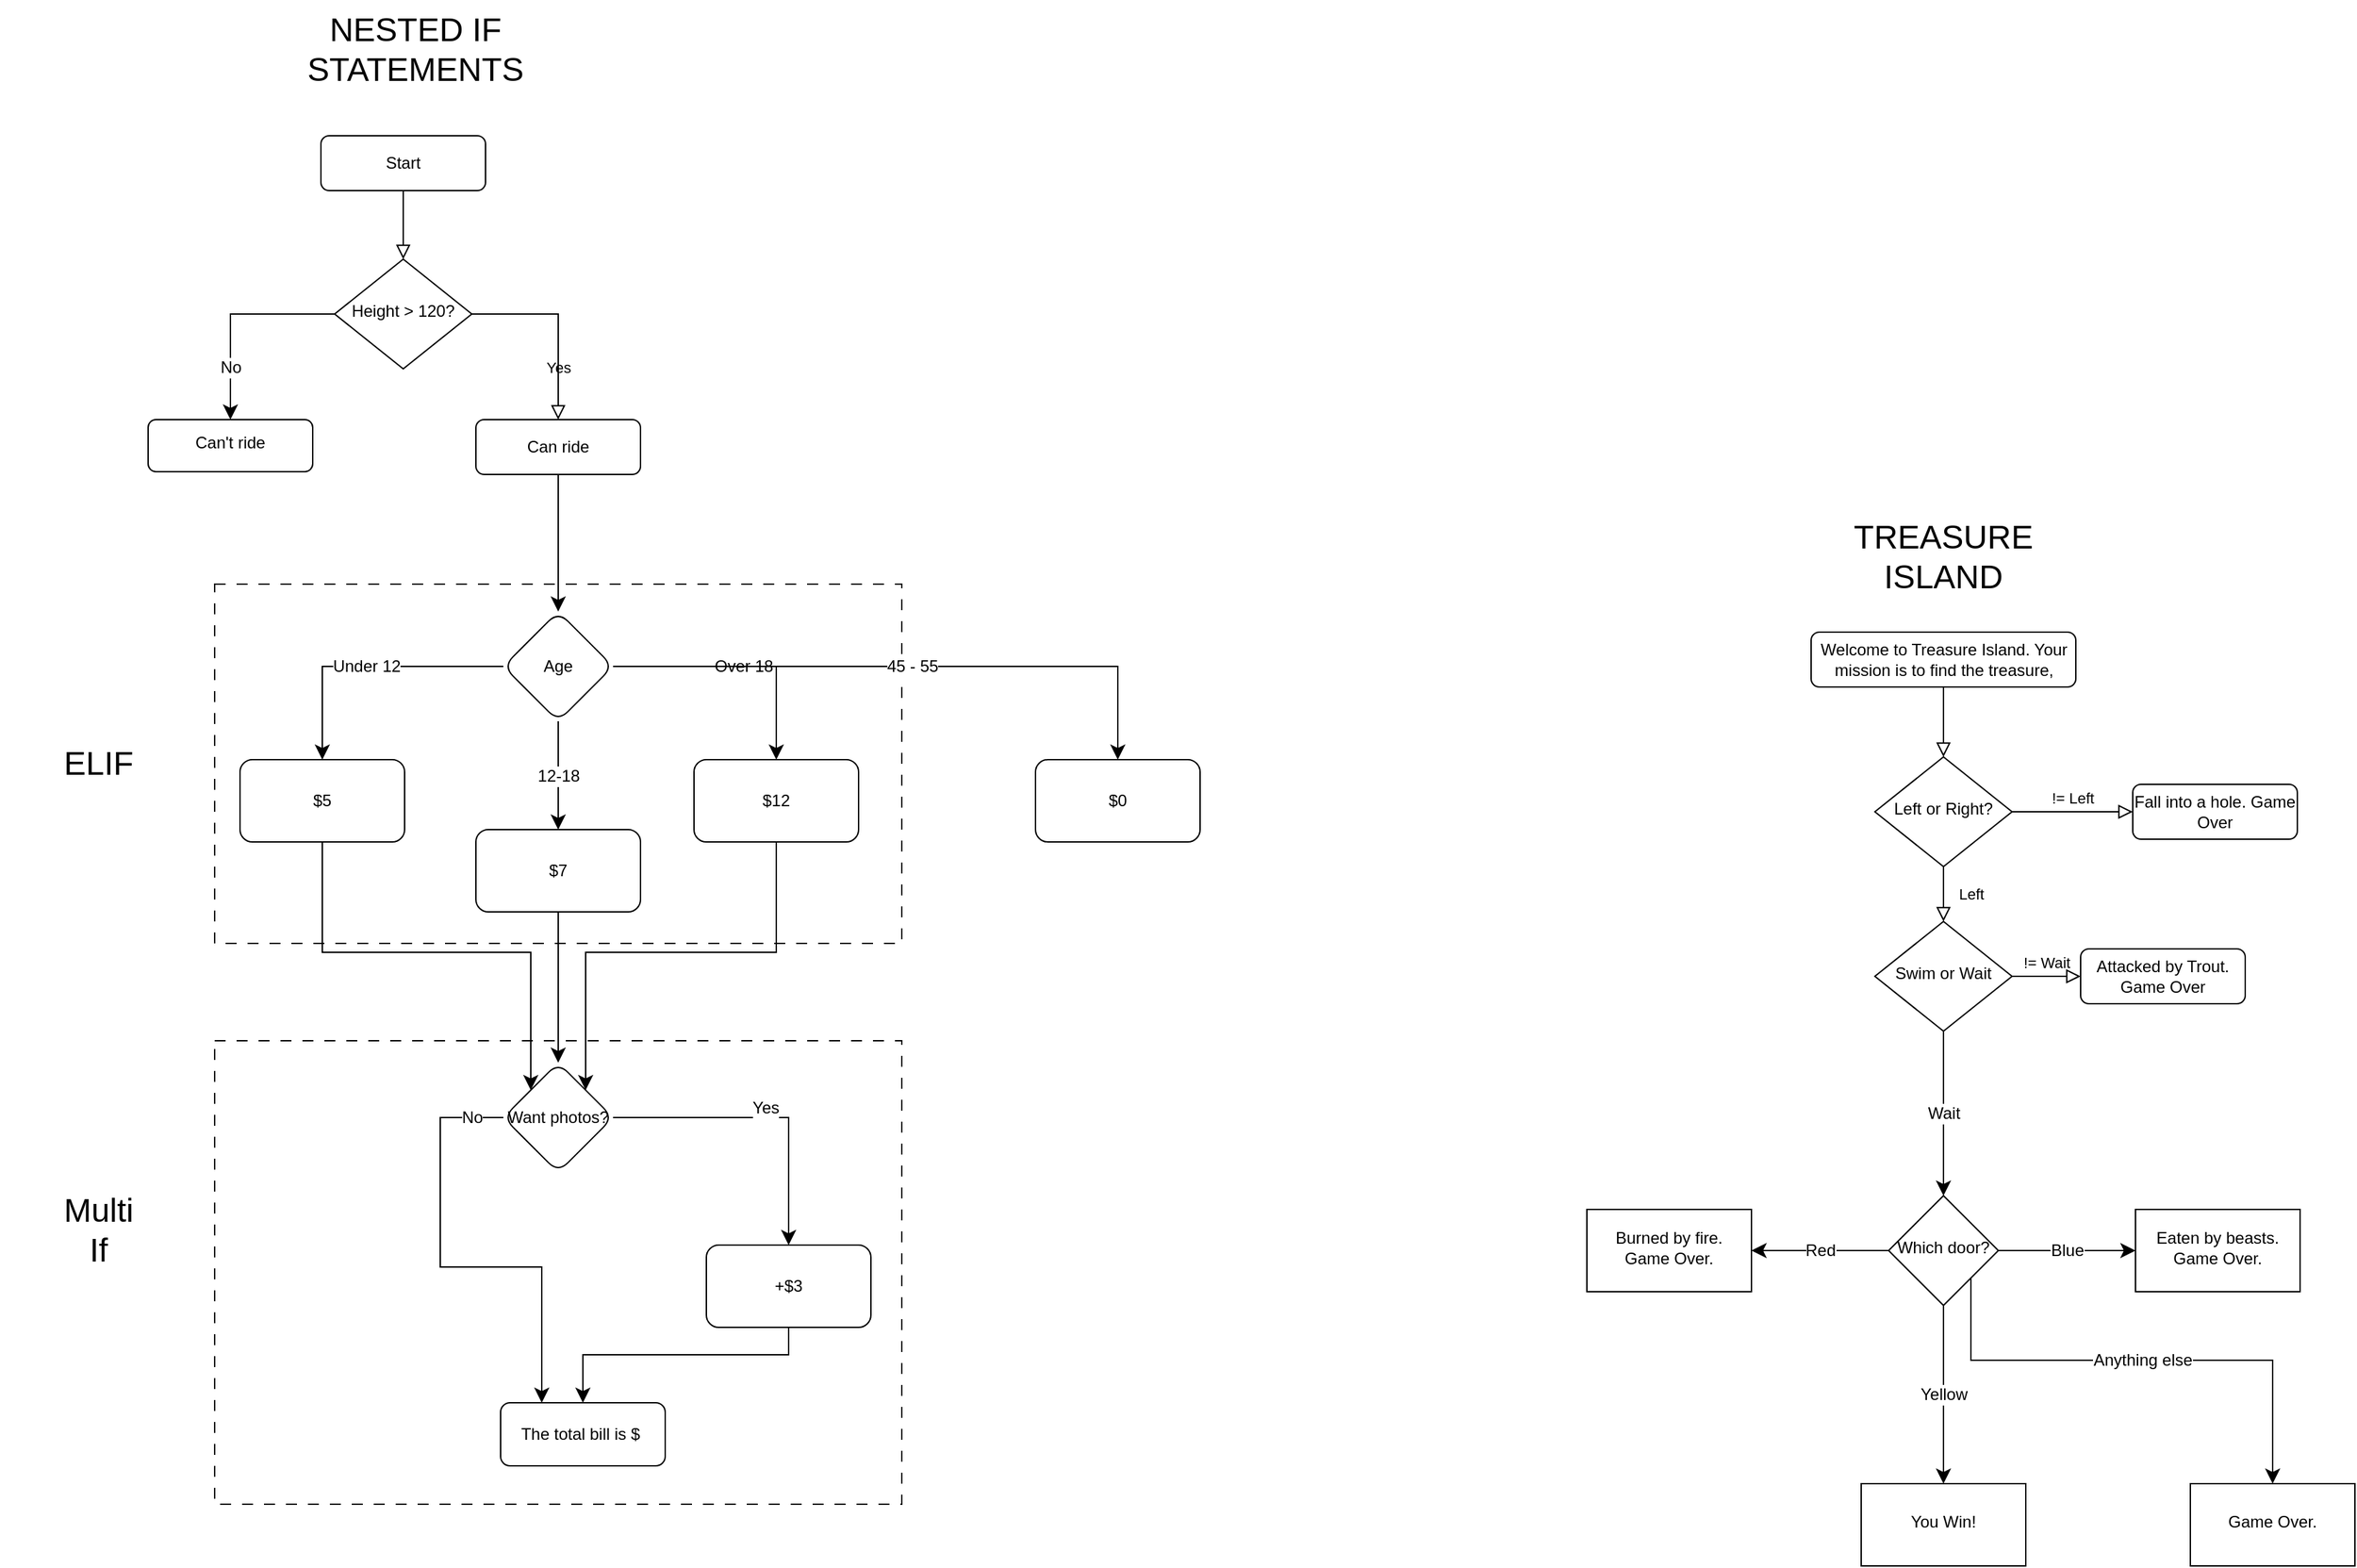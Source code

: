 <mxfile version="26.2.12">
  <diagram name="Page-1" id="2bL_AKRuU_imKiJDhpzt">
    <mxGraphModel dx="1783" dy="2431" grid="0" gridSize="10" guides="1" tooltips="1" connect="1" arrows="1" fold="1" page="0" pageScale="1" pageWidth="850" pageHeight="1100" math="0" shadow="0">
      <root>
        <mxCell id="0" />
        <mxCell id="1" parent="0" />
        <mxCell id="PSuhd4bYiq95UcWW58Qu-56" value="" style="rounded=0;whiteSpace=wrap;html=1;fillColor=none;dashed=1;dashPattern=8 8;strokeColor=light-dark(#000000,#99CCFF);" vertex="1" parent="1">
          <mxGeometry x="-57.5" y="680" width="501" height="338" as="geometry" />
        </mxCell>
        <mxCell id="PSuhd4bYiq95UcWW58Qu-41" value="" style="rounded=0;whiteSpace=wrap;html=1;fillColor=none;dashed=1;dashPattern=8 8;strokeColor=light-dark(#000000,#99CCFF);" vertex="1" parent="1">
          <mxGeometry x="-57.5" y="347" width="501" height="262" as="geometry" />
        </mxCell>
        <mxCell id="PSuhd4bYiq95UcWW58Qu-2" value="" style="rounded=0;html=1;jettySize=auto;orthogonalLoop=1;fontSize=11;endArrow=block;endFill=0;endSize=8;strokeWidth=1;shadow=0;labelBackgroundColor=none;edgeStyle=orthogonalEdgeStyle;curved=1;" edge="1" parent="1" source="PSuhd4bYiq95UcWW58Qu-3" target="PSuhd4bYiq95UcWW58Qu-6">
          <mxGeometry relative="1" as="geometry" />
        </mxCell>
        <mxCell id="PSuhd4bYiq95UcWW58Qu-3" value="Start" style="rounded=1;whiteSpace=wrap;html=1;fontSize=12;glass=0;strokeWidth=1;shadow=0;" vertex="1" parent="1">
          <mxGeometry x="20" y="20" width="120" height="40" as="geometry" />
        </mxCell>
        <mxCell id="PSuhd4bYiq95UcWW58Qu-5" value="Yes" style="edgeStyle=orthogonalEdgeStyle;rounded=0;html=1;jettySize=auto;orthogonalLoop=1;fontSize=11;endArrow=block;endFill=0;endSize=8;strokeWidth=1;shadow=0;labelBackgroundColor=none;" edge="1" parent="1" source="PSuhd4bYiq95UcWW58Qu-6" target="PSuhd4bYiq95UcWW58Qu-7">
          <mxGeometry x="0.457" relative="1" as="geometry">
            <mxPoint as="offset" />
          </mxGeometry>
        </mxCell>
        <mxCell id="PSuhd4bYiq95UcWW58Qu-15" value="No" style="edgeStyle=orthogonalEdgeStyle;rounded=0;orthogonalLoop=1;jettySize=auto;html=1;fontSize=12;startSize=8;endSize=8;exitX=0;exitY=0.5;exitDx=0;exitDy=0;entryX=0.5;entryY=0;entryDx=0;entryDy=0;" edge="1" parent="1" source="PSuhd4bYiq95UcWW58Qu-6" target="PSuhd4bYiq95UcWW58Qu-13">
          <mxGeometry x="0.503" relative="1" as="geometry">
            <mxPoint as="offset" />
          </mxGeometry>
        </mxCell>
        <mxCell id="PSuhd4bYiq95UcWW58Qu-6" value="Height &amp;gt; 120?" style="rhombus;whiteSpace=wrap;html=1;shadow=0;fontFamily=Helvetica;fontSize=12;align=center;strokeWidth=1;spacing=6;spacingTop=-4;" vertex="1" parent="1">
          <mxGeometry x="30" y="110" width="100" height="80" as="geometry" />
        </mxCell>
        <mxCell id="PSuhd4bYiq95UcWW58Qu-17" value="" style="edgeStyle=none;curved=1;rounded=0;orthogonalLoop=1;jettySize=auto;html=1;fontSize=12;startSize=8;endSize=8;" edge="1" parent="1" source="PSuhd4bYiq95UcWW58Qu-7" target="PSuhd4bYiq95UcWW58Qu-16">
          <mxGeometry relative="1" as="geometry" />
        </mxCell>
        <mxCell id="PSuhd4bYiq95UcWW58Qu-7" value="Can ride" style="rounded=1;whiteSpace=wrap;html=1;fontSize=12;glass=0;strokeWidth=1;shadow=0;" vertex="1" parent="1">
          <mxGeometry x="133" y="227" width="120" height="40" as="geometry" />
        </mxCell>
        <mxCell id="PSuhd4bYiq95UcWW58Qu-13" value="Can&#39;t ride" style="rounded=1;whiteSpace=wrap;html=1;shadow=0;strokeWidth=1;spacing=6;spacingTop=-4;" vertex="1" parent="1">
          <mxGeometry x="-106" y="227" width="120" height="38" as="geometry" />
        </mxCell>
        <mxCell id="PSuhd4bYiq95UcWW58Qu-19" value="Over 18" style="edgeStyle=orthogonalEdgeStyle;rounded=0;orthogonalLoop=1;jettySize=auto;html=1;fontSize=12;startSize=8;endSize=8;entryX=0.5;entryY=0;entryDx=0;entryDy=0;" edge="1" parent="1" source="PSuhd4bYiq95UcWW58Qu-16" target="PSuhd4bYiq95UcWW58Qu-18">
          <mxGeometry x="0.016" relative="1" as="geometry">
            <mxPoint as="offset" />
          </mxGeometry>
        </mxCell>
        <mxCell id="PSuhd4bYiq95UcWW58Qu-21" value="Under 12" style="edgeStyle=orthogonalEdgeStyle;rounded=0;orthogonalLoop=1;jettySize=auto;html=1;fontSize=12;startSize=8;endSize=8;exitX=0;exitY=0.5;exitDx=0;exitDy=0;entryX=0.5;entryY=0;entryDx=0;entryDy=0;" edge="1" parent="1" source="PSuhd4bYiq95UcWW58Qu-16" target="PSuhd4bYiq95UcWW58Qu-20">
          <mxGeometry relative="1" as="geometry" />
        </mxCell>
        <mxCell id="PSuhd4bYiq95UcWW58Qu-46" value="12-18" style="edgeStyle=none;curved=1;rounded=0;orthogonalLoop=1;jettySize=auto;html=1;fontSize=12;startSize=8;endSize=8;" edge="1" parent="1" source="PSuhd4bYiq95UcWW58Qu-16" target="PSuhd4bYiq95UcWW58Qu-45">
          <mxGeometry relative="1" as="geometry" />
        </mxCell>
        <mxCell id="PSuhd4bYiq95UcWW58Qu-64" value="45 - 55" style="edgeStyle=orthogonalEdgeStyle;rounded=0;orthogonalLoop=1;jettySize=auto;html=1;fontSize=12;startSize=8;endSize=8;" edge="1" parent="1" source="PSuhd4bYiq95UcWW58Qu-16" target="PSuhd4bYiq95UcWW58Qu-63">
          <mxGeometry relative="1" as="geometry" />
        </mxCell>
        <mxCell id="PSuhd4bYiq95UcWW58Qu-16" value="Age" style="rhombus;whiteSpace=wrap;html=1;rounded=1;glass=0;strokeWidth=1;shadow=0;" vertex="1" parent="1">
          <mxGeometry x="153" y="367" width="80" height="80" as="geometry" />
        </mxCell>
        <mxCell id="PSuhd4bYiq95UcWW58Qu-51" style="edgeStyle=orthogonalEdgeStyle;rounded=0;orthogonalLoop=1;jettySize=auto;html=1;exitX=0.5;exitY=1;exitDx=0;exitDy=0;entryX=1;entryY=0;entryDx=0;entryDy=0;fontSize=12;startSize=8;endSize=8;" edge="1" parent="1" source="PSuhd4bYiq95UcWW58Qu-18" target="PSuhd4bYiq95UcWW58Qu-48">
          <mxGeometry relative="1" as="geometry" />
        </mxCell>
        <mxCell id="PSuhd4bYiq95UcWW58Qu-18" value="$12" style="whiteSpace=wrap;html=1;rounded=1;glass=0;strokeWidth=1;shadow=0;" vertex="1" parent="1">
          <mxGeometry x="292" y="475" width="120" height="60" as="geometry" />
        </mxCell>
        <mxCell id="PSuhd4bYiq95UcWW58Qu-50" style="edgeStyle=orthogonalEdgeStyle;rounded=0;orthogonalLoop=1;jettySize=auto;html=1;exitX=0.5;exitY=1;exitDx=0;exitDy=0;entryX=0;entryY=0;entryDx=0;entryDy=0;fontSize=12;startSize=8;endSize=8;" edge="1" parent="1" source="PSuhd4bYiq95UcWW58Qu-20" target="PSuhd4bYiq95UcWW58Qu-48">
          <mxGeometry relative="1" as="geometry" />
        </mxCell>
        <mxCell id="PSuhd4bYiq95UcWW58Qu-20" value="$5" style="whiteSpace=wrap;html=1;rounded=1;glass=0;strokeWidth=1;shadow=0;" vertex="1" parent="1">
          <mxGeometry x="-39" y="475" width="120" height="60" as="geometry" />
        </mxCell>
        <mxCell id="PSuhd4bYiq95UcWW58Qu-24" value="&lt;font style=&quot;font-size: 24px;&quot;&gt;NESTED IF STATEMENTS&lt;/font&gt;" style="text;html=1;align=center;verticalAlign=middle;whiteSpace=wrap;rounded=0;" vertex="1" parent="1">
          <mxGeometry x="17" y="-79" width="144" height="72" as="geometry" />
        </mxCell>
        <mxCell id="PSuhd4bYiq95UcWW58Qu-42" value="&lt;span style=&quot;font-size: 24px;&quot;&gt;ELIF&lt;/span&gt;" style="text;html=1;align=center;verticalAlign=middle;whiteSpace=wrap;rounded=0;" vertex="1" parent="1">
          <mxGeometry x="-214" y="442" width="144" height="72" as="geometry" />
        </mxCell>
        <mxCell id="PSuhd4bYiq95UcWW58Qu-49" value="" style="edgeStyle=none;curved=1;rounded=0;orthogonalLoop=1;jettySize=auto;html=1;fontSize=12;startSize=8;endSize=8;" edge="1" parent="1" source="PSuhd4bYiq95UcWW58Qu-45" target="PSuhd4bYiq95UcWW58Qu-48">
          <mxGeometry relative="1" as="geometry" />
        </mxCell>
        <mxCell id="PSuhd4bYiq95UcWW58Qu-45" value="$7" style="whiteSpace=wrap;html=1;rounded=1;glass=0;strokeWidth=1;shadow=0;" vertex="1" parent="1">
          <mxGeometry x="133" y="526" width="120" height="60" as="geometry" />
        </mxCell>
        <mxCell id="PSuhd4bYiq95UcWW58Qu-53" value="Yes&lt;div&gt;&lt;br&gt;&lt;/div&gt;" style="edgeStyle=orthogonalEdgeStyle;rounded=0;orthogonalLoop=1;jettySize=auto;html=1;fontSize=12;startSize=8;endSize=8;" edge="1" parent="1" source="PSuhd4bYiq95UcWW58Qu-48" target="PSuhd4bYiq95UcWW58Qu-52">
          <mxGeometry relative="1" as="geometry" />
        </mxCell>
        <mxCell id="PSuhd4bYiq95UcWW58Qu-55" value="No" style="edgeStyle=orthogonalEdgeStyle;rounded=0;orthogonalLoop=1;jettySize=auto;html=1;fontSize=12;startSize=8;endSize=8;entryX=0.25;entryY=0;entryDx=0;entryDy=0;" edge="1" parent="1" source="PSuhd4bYiq95UcWW58Qu-48" target="PSuhd4bYiq95UcWW58Qu-54">
          <mxGeometry x="-0.86" relative="1" as="geometry">
            <Array as="points">
              <mxPoint x="107" y="736" />
              <mxPoint x="107" y="845" />
              <mxPoint x="181" y="845" />
            </Array>
            <mxPoint as="offset" />
          </mxGeometry>
        </mxCell>
        <mxCell id="PSuhd4bYiq95UcWW58Qu-48" value="Want photos?" style="rhombus;whiteSpace=wrap;html=1;rounded=1;glass=0;strokeWidth=1;shadow=0;" vertex="1" parent="1">
          <mxGeometry x="153" y="696" width="80" height="80" as="geometry" />
        </mxCell>
        <mxCell id="PSuhd4bYiq95UcWW58Qu-60" style="edgeStyle=orthogonalEdgeStyle;rounded=0;orthogonalLoop=1;jettySize=auto;html=1;exitX=0.5;exitY=1;exitDx=0;exitDy=0;fontSize=12;startSize=8;endSize=8;entryX=0.5;entryY=0;entryDx=0;entryDy=0;" edge="1" parent="1" source="PSuhd4bYiq95UcWW58Qu-52" target="PSuhd4bYiq95UcWW58Qu-54">
          <mxGeometry relative="1" as="geometry">
            <mxPoint x="329.5" y="906" as="sourcePoint" />
            <mxPoint x="412" y="934.973" as="targetPoint" />
            <Array as="points">
              <mxPoint x="361" y="909" />
              <mxPoint x="211" y="909" />
            </Array>
          </mxGeometry>
        </mxCell>
        <mxCell id="PSuhd4bYiq95UcWW58Qu-52" value="+$3" style="whiteSpace=wrap;html=1;rounded=1;glass=0;strokeWidth=1;shadow=0;" vertex="1" parent="1">
          <mxGeometry x="301" y="829" width="120" height="60" as="geometry" />
        </mxCell>
        <mxCell id="PSuhd4bYiq95UcWW58Qu-54" value="The total bill is $&amp;nbsp;" style="whiteSpace=wrap;html=1;rounded=1;glass=0;strokeWidth=1;shadow=0;" vertex="1" parent="1">
          <mxGeometry x="151" y="944" width="120" height="46" as="geometry" />
        </mxCell>
        <mxCell id="PSuhd4bYiq95UcWW58Qu-57" value="&lt;span style=&quot;font-size: 24px;&quot;&gt;Multi&lt;/span&gt;&lt;div&gt;&lt;span style=&quot;font-size: 24px;&quot;&gt;If&lt;/span&gt;&lt;/div&gt;" style="text;html=1;align=center;verticalAlign=middle;whiteSpace=wrap;rounded=0;" vertex="1" parent="1">
          <mxGeometry x="-214" y="782" width="144" height="72" as="geometry" />
        </mxCell>
        <mxCell id="PSuhd4bYiq95UcWW58Qu-63" value="$0" style="whiteSpace=wrap;html=1;rounded=1;glass=0;strokeWidth=1;shadow=0;" vertex="1" parent="1">
          <mxGeometry x="541" y="475" width="120" height="60" as="geometry" />
        </mxCell>
        <mxCell id="PSuhd4bYiq95UcWW58Qu-65" value="" style="rounded=0;html=1;jettySize=auto;orthogonalLoop=1;fontSize=11;endArrow=block;endFill=0;endSize=8;strokeWidth=1;shadow=0;labelBackgroundColor=none;edgeStyle=orthogonalEdgeStyle;curved=1;" edge="1" parent="1" source="PSuhd4bYiq95UcWW58Qu-66" target="PSuhd4bYiq95UcWW58Qu-69">
          <mxGeometry relative="1" as="geometry" />
        </mxCell>
        <mxCell id="PSuhd4bYiq95UcWW58Qu-66" value="Welcome to Treasure Island. Your mission is to find the treasure," style="rounded=1;whiteSpace=wrap;html=1;fontSize=12;glass=0;strokeWidth=1;shadow=0;" vertex="1" parent="1">
          <mxGeometry x="1106.5" y="382" width="193" height="40" as="geometry" />
        </mxCell>
        <mxCell id="PSuhd4bYiq95UcWW58Qu-67" value="Left" style="rounded=0;html=1;jettySize=auto;orthogonalLoop=1;fontSize=11;endArrow=block;endFill=0;endSize=8;strokeWidth=1;shadow=0;labelBackgroundColor=none;edgeStyle=orthogonalEdgeStyle;curved=1;" edge="1" parent="1" source="PSuhd4bYiq95UcWW58Qu-69" target="PSuhd4bYiq95UcWW58Qu-73">
          <mxGeometry y="20" relative="1" as="geometry">
            <mxPoint as="offset" />
          </mxGeometry>
        </mxCell>
        <mxCell id="PSuhd4bYiq95UcWW58Qu-68" value="!= Left" style="edgeStyle=orthogonalEdgeStyle;rounded=0;html=1;jettySize=auto;orthogonalLoop=1;fontSize=11;endArrow=block;endFill=0;endSize=8;strokeWidth=1;shadow=0;labelBackgroundColor=none;curved=1;" edge="1" parent="1" source="PSuhd4bYiq95UcWW58Qu-69" target="PSuhd4bYiq95UcWW58Qu-70">
          <mxGeometry y="10" relative="1" as="geometry">
            <mxPoint as="offset" />
          </mxGeometry>
        </mxCell>
        <mxCell id="PSuhd4bYiq95UcWW58Qu-69" value="Left or Right?" style="rhombus;whiteSpace=wrap;html=1;shadow=0;fontFamily=Helvetica;fontSize=12;align=center;strokeWidth=1;spacing=6;spacingTop=-4;" vertex="1" parent="1">
          <mxGeometry x="1153" y="473" width="100" height="80" as="geometry" />
        </mxCell>
        <mxCell id="PSuhd4bYiq95UcWW58Qu-70" value="Fall into a hole. Game Over" style="rounded=1;whiteSpace=wrap;html=1;fontSize=12;glass=0;strokeWidth=1;shadow=0;" vertex="1" parent="1">
          <mxGeometry x="1341" y="493" width="120" height="40" as="geometry" />
        </mxCell>
        <mxCell id="PSuhd4bYiq95UcWW58Qu-72" value="!= Wait" style="edgeStyle=orthogonalEdgeStyle;rounded=0;html=1;jettySize=auto;orthogonalLoop=1;fontSize=11;endArrow=block;endFill=0;endSize=8;strokeWidth=1;shadow=0;labelBackgroundColor=none;curved=1;" edge="1" parent="1" source="PSuhd4bYiq95UcWW58Qu-73" target="PSuhd4bYiq95UcWW58Qu-75">
          <mxGeometry y="10" relative="1" as="geometry">
            <mxPoint as="offset" />
          </mxGeometry>
        </mxCell>
        <mxCell id="PSuhd4bYiq95UcWW58Qu-78" value="Wait" style="edgeStyle=none;curved=1;rounded=0;orthogonalLoop=1;jettySize=auto;html=1;fontSize=12;startSize=8;endSize=8;" edge="1" parent="1" source="PSuhd4bYiq95UcWW58Qu-73" target="PSuhd4bYiq95UcWW58Qu-77">
          <mxGeometry relative="1" as="geometry" />
        </mxCell>
        <mxCell id="PSuhd4bYiq95UcWW58Qu-73" value="Swim or Wait" style="rhombus;whiteSpace=wrap;html=1;shadow=0;fontFamily=Helvetica;fontSize=12;align=center;strokeWidth=1;spacing=6;spacingTop=-4;" vertex="1" parent="1">
          <mxGeometry x="1153" y="593" width="100" height="80" as="geometry" />
        </mxCell>
        <mxCell id="PSuhd4bYiq95UcWW58Qu-75" value="Attacked by Trout.&lt;div&gt;Game Over&lt;/div&gt;" style="rounded=1;whiteSpace=wrap;html=1;fontSize=12;glass=0;strokeWidth=1;shadow=0;" vertex="1" parent="1">
          <mxGeometry x="1303" y="613" width="120" height="40" as="geometry" />
        </mxCell>
        <mxCell id="PSuhd4bYiq95UcWW58Qu-76" value="&lt;font style=&quot;font-size: 24px;&quot;&gt;TREASURE ISLAND&lt;/font&gt;" style="text;html=1;align=center;verticalAlign=middle;whiteSpace=wrap;rounded=0;" vertex="1" parent="1">
          <mxGeometry x="1131" y="291" width="144" height="72" as="geometry" />
        </mxCell>
        <mxCell id="PSuhd4bYiq95UcWW58Qu-80" value="Blue" style="edgeStyle=none;curved=1;rounded=0;orthogonalLoop=1;jettySize=auto;html=1;fontSize=12;startSize=8;endSize=8;" edge="1" parent="1" source="PSuhd4bYiq95UcWW58Qu-77" target="PSuhd4bYiq95UcWW58Qu-79">
          <mxGeometry relative="1" as="geometry" />
        </mxCell>
        <mxCell id="PSuhd4bYiq95UcWW58Qu-82" value="Red" style="edgeStyle=none;curved=1;rounded=0;orthogonalLoop=1;jettySize=auto;html=1;fontSize=12;startSize=8;endSize=8;" edge="1" parent="1" source="PSuhd4bYiq95UcWW58Qu-77" target="PSuhd4bYiq95UcWW58Qu-81">
          <mxGeometry relative="1" as="geometry" />
        </mxCell>
        <mxCell id="PSuhd4bYiq95UcWW58Qu-84" value="Yellow" style="edgeStyle=none;curved=1;rounded=0;orthogonalLoop=1;jettySize=auto;html=1;fontSize=12;startSize=8;endSize=8;" edge="1" parent="1" source="PSuhd4bYiq95UcWW58Qu-77" target="PSuhd4bYiq95UcWW58Qu-83">
          <mxGeometry relative="1" as="geometry" />
        </mxCell>
        <mxCell id="PSuhd4bYiq95UcWW58Qu-85" value="Anything else" style="edgeStyle=orthogonalEdgeStyle;rounded=0;orthogonalLoop=1;jettySize=auto;html=1;exitX=1;exitY=1;exitDx=0;exitDy=0;fontSize=12;startSize=8;endSize=8;entryX=0.5;entryY=0;entryDx=0;entryDy=0;" edge="1" parent="1" source="PSuhd4bYiq95UcWW58Qu-77" target="PSuhd4bYiq95UcWW58Qu-86">
          <mxGeometry relative="1" as="geometry">
            <mxPoint x="1367.252" y="961.244" as="targetPoint" />
            <Array as="points">
              <mxPoint x="1223" y="913" />
              <mxPoint x="1443" y="913" />
            </Array>
          </mxGeometry>
        </mxCell>
        <mxCell id="PSuhd4bYiq95UcWW58Qu-77" value="Which door?" style="rhombus;whiteSpace=wrap;html=1;shadow=0;strokeWidth=1;spacing=6;spacingTop=-4;" vertex="1" parent="1">
          <mxGeometry x="1163" y="793" width="80" height="80" as="geometry" />
        </mxCell>
        <mxCell id="PSuhd4bYiq95UcWW58Qu-79" value="Eaten by beasts. Game Over." style="whiteSpace=wrap;html=1;shadow=0;strokeWidth=1;spacing=6;spacingTop=-4;" vertex="1" parent="1">
          <mxGeometry x="1343" y="803" width="120" height="60" as="geometry" />
        </mxCell>
        <mxCell id="PSuhd4bYiq95UcWW58Qu-81" value="Burned by fire. Game Over." style="whiteSpace=wrap;html=1;shadow=0;strokeWidth=1;spacing=6;spacingTop=-4;" vertex="1" parent="1">
          <mxGeometry x="943" y="803" width="120" height="60" as="geometry" />
        </mxCell>
        <mxCell id="PSuhd4bYiq95UcWW58Qu-83" value="You Win!" style="whiteSpace=wrap;html=1;shadow=0;strokeWidth=1;spacing=6;spacingTop=-4;" vertex="1" parent="1">
          <mxGeometry x="1143" y="1003" width="120" height="60" as="geometry" />
        </mxCell>
        <mxCell id="PSuhd4bYiq95UcWW58Qu-86" value="Game Over." style="whiteSpace=wrap;html=1;shadow=0;strokeWidth=1;spacing=6;spacingTop=-4;" vertex="1" parent="1">
          <mxGeometry x="1383" y="1003" width="120" height="60" as="geometry" />
        </mxCell>
      </root>
    </mxGraphModel>
  </diagram>
</mxfile>
